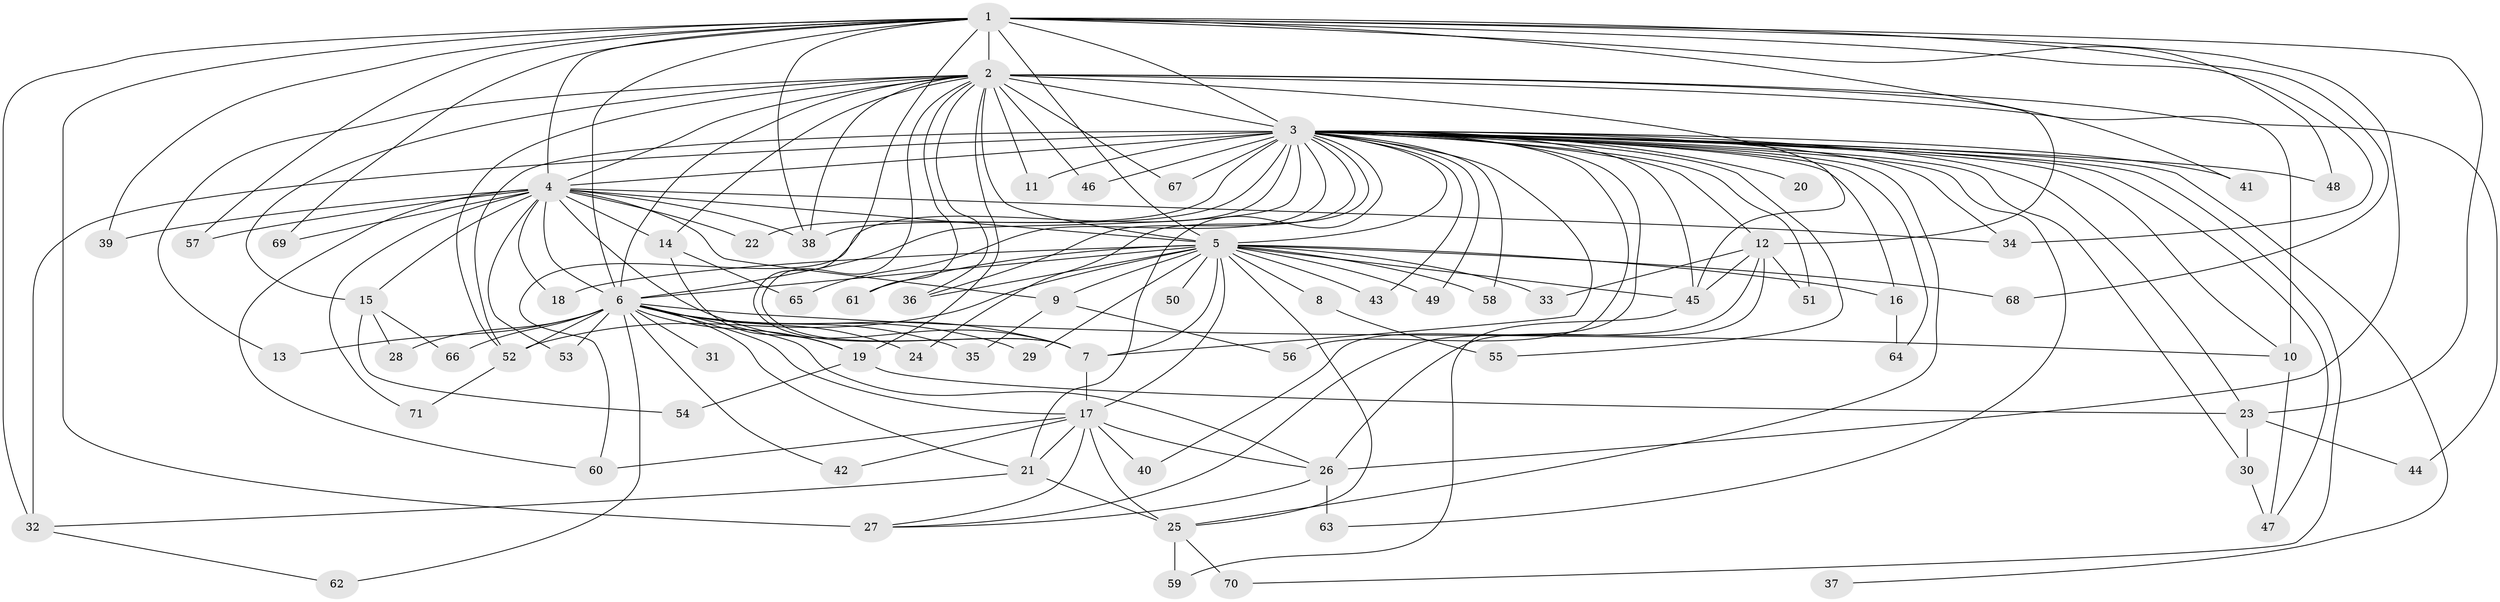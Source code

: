 // original degree distribution, {20: 0.007042253521126761, 22: 0.007042253521126761, 45: 0.007042253521126761, 24: 0.007042253521126761, 31: 0.007042253521126761, 21: 0.007042253521126761, 29: 0.007042253521126761, 17: 0.007042253521126761, 19: 0.007042253521126761, 18: 0.007042253521126761, 5: 0.04929577464788732, 3: 0.20422535211267606, 4: 0.06338028169014084, 6: 0.035211267605633804, 2: 0.5492957746478874, 7: 0.028169014084507043}
// Generated by graph-tools (version 1.1) at 2025/35/03/09/25 02:35:08]
// undirected, 71 vertices, 166 edges
graph export_dot {
graph [start="1"]
  node [color=gray90,style=filled];
  1;
  2;
  3;
  4;
  5;
  6;
  7;
  8;
  9;
  10;
  11;
  12;
  13;
  14;
  15;
  16;
  17;
  18;
  19;
  20;
  21;
  22;
  23;
  24;
  25;
  26;
  27;
  28;
  29;
  30;
  31;
  32;
  33;
  34;
  35;
  36;
  37;
  38;
  39;
  40;
  41;
  42;
  43;
  44;
  45;
  46;
  47;
  48;
  49;
  50;
  51;
  52;
  53;
  54;
  55;
  56;
  57;
  58;
  59;
  60;
  61;
  62;
  63;
  64;
  65;
  66;
  67;
  68;
  69;
  70;
  71;
  1 -- 2 [weight=4.0];
  1 -- 3 [weight=5.999999999999999];
  1 -- 4 [weight=2.0];
  1 -- 5 [weight=2.0];
  1 -- 6 [weight=3.0];
  1 -- 7 [weight=2.0];
  1 -- 23 [weight=1.0];
  1 -- 26 [weight=1.0];
  1 -- 27 [weight=3.0];
  1 -- 32 [weight=1.0];
  1 -- 34 [weight=1.0];
  1 -- 38 [weight=1.0];
  1 -- 39 [weight=1.0];
  1 -- 41 [weight=1.0];
  1 -- 48 [weight=1.0];
  1 -- 57 [weight=1.0];
  1 -- 68 [weight=1.0];
  1 -- 69 [weight=1.0];
  2 -- 3 [weight=8.999999999999998];
  2 -- 4 [weight=3.0];
  2 -- 5 [weight=2.0];
  2 -- 6 [weight=2.0];
  2 -- 7 [weight=2.0];
  2 -- 10 [weight=3.0];
  2 -- 11 [weight=1.0];
  2 -- 12 [weight=1.0];
  2 -- 13 [weight=1.0];
  2 -- 14 [weight=1.0];
  2 -- 15 [weight=1.0];
  2 -- 19 [weight=1.0];
  2 -- 36 [weight=1.0];
  2 -- 38 [weight=1.0];
  2 -- 44 [weight=1.0];
  2 -- 45 [weight=1.0];
  2 -- 46 [weight=1.0];
  2 -- 52 [weight=1.0];
  2 -- 61 [weight=1.0];
  2 -- 67 [weight=1.0];
  3 -- 4 [weight=1.9999999999999998];
  3 -- 5 [weight=3.9999999999999996];
  3 -- 6 [weight=2.9999999999999996];
  3 -- 7 [weight=4.999999999999999];
  3 -- 10 [weight=1.9999999999999998];
  3 -- 11 [weight=0.9999999999999999];
  3 -- 12 [weight=0.9999999999999999];
  3 -- 16 [weight=0.9999999999999999];
  3 -- 20 [weight=1.9999999999999998];
  3 -- 21 [weight=2.9999999999999996];
  3 -- 22 [weight=0.9999999999999999];
  3 -- 23 [weight=0.9999999999999999];
  3 -- 24 [weight=0.9999999999999999];
  3 -- 25 [weight=0.9999999999999999];
  3 -- 30 [weight=1.9999999999999998];
  3 -- 32 [weight=2.9999999999999996];
  3 -- 34 [weight=0.9999999999999999];
  3 -- 36 [weight=0.9999999999999999];
  3 -- 37 [weight=0.9999999999999999];
  3 -- 38 [weight=0.9999999999999999];
  3 -- 40 [weight=0.9999999999999999];
  3 -- 41 [weight=2.9999999999999996];
  3 -- 43 [weight=0.9999999999999999];
  3 -- 45 [weight=0.9999999999999999];
  3 -- 46 [weight=0.9999999999999999];
  3 -- 47 [weight=0.9999999999999999];
  3 -- 48 [weight=0.9999999999999999];
  3 -- 49 [weight=0.9999999999999999];
  3 -- 51 [weight=1.9999999999999998];
  3 -- 52 [weight=1.9999999999999998];
  3 -- 55 [weight=0.9999999999999999];
  3 -- 56 [weight=0.9999999999999999];
  3 -- 58 [weight=0.9999999999999999];
  3 -- 60 [weight=0.9999999999999999];
  3 -- 63 [weight=0.9999999999999999];
  3 -- 64 [weight=0.9999999999999999];
  3 -- 65 [weight=0.9999999999999999];
  3 -- 67 [weight=0.9999999999999999];
  3 -- 70 [weight=0.9999999999999999];
  4 -- 5 [weight=1.0];
  4 -- 6 [weight=1.0];
  4 -- 7 [weight=2.0];
  4 -- 9 [weight=1.0];
  4 -- 14 [weight=1.0];
  4 -- 15 [weight=1.0];
  4 -- 18 [weight=1.0];
  4 -- 22 [weight=1.0];
  4 -- 34 [weight=1.0];
  4 -- 38 [weight=1.0];
  4 -- 39 [weight=1.0];
  4 -- 53 [weight=1.0];
  4 -- 57 [weight=1.0];
  4 -- 60 [weight=1.0];
  4 -- 69 [weight=1.0];
  4 -- 71 [weight=1.0];
  5 -- 6 [weight=1.0];
  5 -- 7 [weight=1.0];
  5 -- 8 [weight=1.0];
  5 -- 9 [weight=1.0];
  5 -- 16 [weight=1.0];
  5 -- 17 [weight=1.0];
  5 -- 18 [weight=1.0];
  5 -- 25 [weight=1.0];
  5 -- 29 [weight=1.0];
  5 -- 33 [weight=1.0];
  5 -- 36 [weight=1.0];
  5 -- 43 [weight=1.0];
  5 -- 45 [weight=1.0];
  5 -- 49 [weight=1.0];
  5 -- 50 [weight=1.0];
  5 -- 52 [weight=1.0];
  5 -- 58 [weight=1.0];
  5 -- 61 [weight=1.0];
  5 -- 68 [weight=1.0];
  6 -- 7 [weight=2.0];
  6 -- 10 [weight=1.0];
  6 -- 13 [weight=1.0];
  6 -- 17 [weight=1.0];
  6 -- 19 [weight=1.0];
  6 -- 21 [weight=2.0];
  6 -- 24 [weight=1.0];
  6 -- 26 [weight=1.0];
  6 -- 28 [weight=1.0];
  6 -- 29 [weight=1.0];
  6 -- 31 [weight=1.0];
  6 -- 35 [weight=1.0];
  6 -- 42 [weight=1.0];
  6 -- 52 [weight=1.0];
  6 -- 53 [weight=1.0];
  6 -- 62 [weight=1.0];
  6 -- 66 [weight=1.0];
  7 -- 17 [weight=5.0];
  8 -- 55 [weight=1.0];
  9 -- 35 [weight=1.0];
  9 -- 56 [weight=1.0];
  10 -- 47 [weight=1.0];
  12 -- 26 [weight=1.0];
  12 -- 27 [weight=1.0];
  12 -- 33 [weight=1.0];
  12 -- 45 [weight=1.0];
  12 -- 51 [weight=1.0];
  14 -- 19 [weight=1.0];
  14 -- 65 [weight=1.0];
  15 -- 28 [weight=1.0];
  15 -- 54 [weight=1.0];
  15 -- 66 [weight=1.0];
  16 -- 64 [weight=1.0];
  17 -- 21 [weight=1.0];
  17 -- 25 [weight=1.0];
  17 -- 26 [weight=1.0];
  17 -- 27 [weight=1.0];
  17 -- 40 [weight=1.0];
  17 -- 42 [weight=1.0];
  17 -- 60 [weight=2.0];
  19 -- 23 [weight=1.0];
  19 -- 54 [weight=1.0];
  21 -- 25 [weight=1.0];
  21 -- 32 [weight=1.0];
  23 -- 30 [weight=1.0];
  23 -- 44 [weight=1.0];
  25 -- 59 [weight=1.0];
  25 -- 70 [weight=1.0];
  26 -- 27 [weight=1.0];
  26 -- 63 [weight=1.0];
  30 -- 47 [weight=1.0];
  32 -- 62 [weight=1.0];
  45 -- 59 [weight=1.0];
  52 -- 71 [weight=1.0];
}
